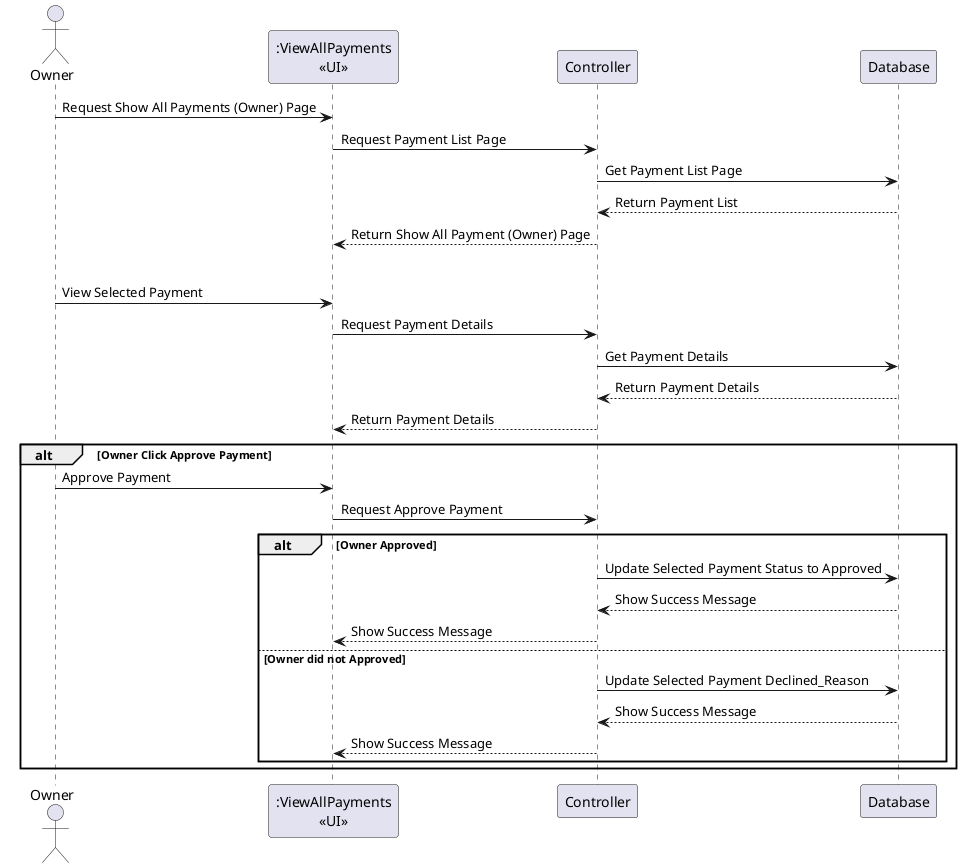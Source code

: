 @startuml
actor Owner as own
participant ":ViewAllPayments\n<<UI>>" as view
participant Controller as ctrl
participant Database as db

own -> view : Request Show All Payments (Owner) Page
view -> ctrl : Request Payment List Page
ctrl -> db : Get Payment List Page
ctrl <-- db : Return Payment List
view <-- ctrl : Return Show All Payment (Owner) Page 

alt Owner View Specific Payment
own -> view : View Selected Payment
view -> ctrl : Request Payment Details
ctrl -> db : Get Payment Details
ctrl <-- db : Return Payment Details
view <-- ctrl : Return Payment Details
    alt Owner Click Approve Payment
    own->view : Approve Payment
    view->ctrl : Request Approve Payment
        alt Owner Approved
        ctrl->db : Update Selected Payment Status to Approved
        db-->ctrl: Show Success Message
        ctrl-->view: Show Success Message
        else Owner did not Approved
        ctrl->db : Update Selected Payment Declined_Reason
        db-->ctrl: Show Success Message
        ctrl-->view: Show Success Message
        end
    end

@enduml
